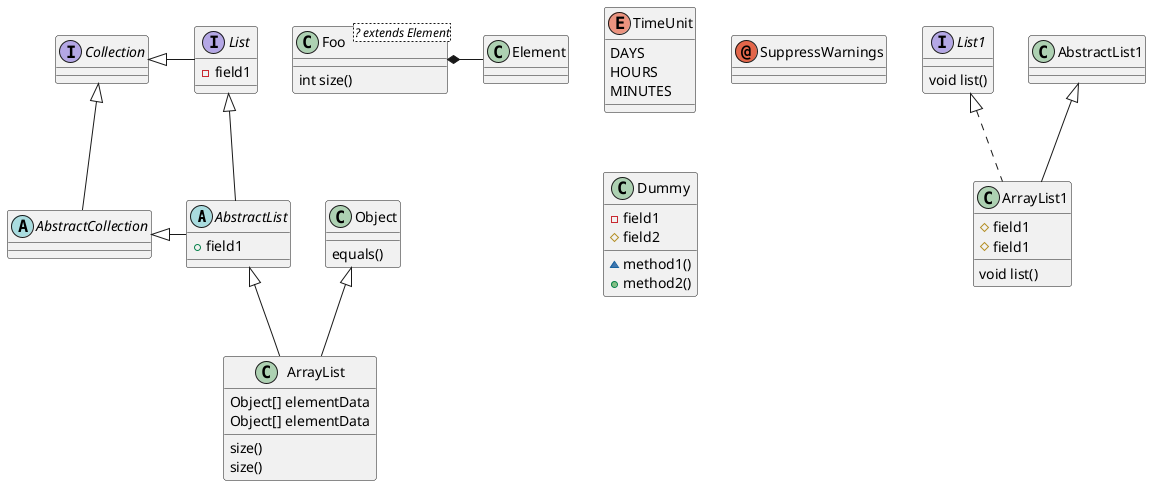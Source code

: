 @startuml
abstract class AbstractList{
    +field1
}
abstract AbstractCollection
interface List {
   -field1
}
interface Collection

List <|-- AbstractList
Collection <|-- AbstractCollection

Collection <|- List
AbstractCollection <|- AbstractList
AbstractList <|-- ArrayList

class ArrayList {
  Object[] elementData
  size()
}

enum TimeUnit {
  DAYS
  HOURS
  MINUTES
}

annotation SuppressWarnings



' 继承
Object <|-- ArrayList

Object : equals()
ArrayList : Object[] elementData
ArrayList : size()


class Dummy {
 -field1
 #field2
 ~method1()
 +method2()
}

'泛型
class Foo<? extends Element> {
  int size()
}
Foo *- Element

' 实现
interface List1{
 void list()
}
class ArrayList1 implements List1{
 #field1
 void list()
}
class ArrayList1 extends AbstractList1{
    #field1
}
@enduml